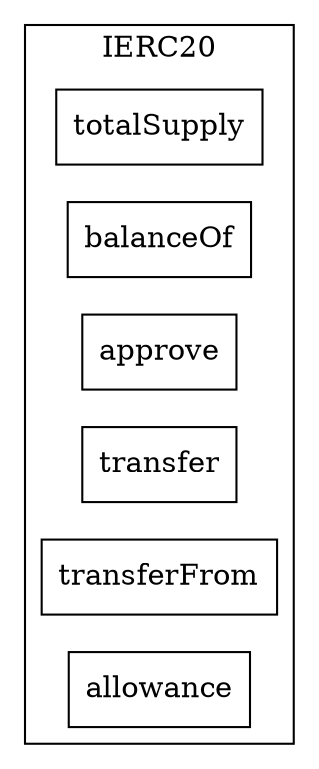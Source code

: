 strict digraph {
rankdir="LR"
node [shape=box]
subgraph cluster_936_IERC20 {
label = "IERC20"
"936_totalSupply" [label="totalSupply"]
"936_balanceOf" [label="balanceOf"]
"936_approve" [label="approve"]
"936_transfer" [label="transfer"]
"936_transferFrom" [label="transferFrom"]
"936_allowance" [label="allowance"]
}subgraph cluster_solidity {
label = "[Solidity]"
}
}